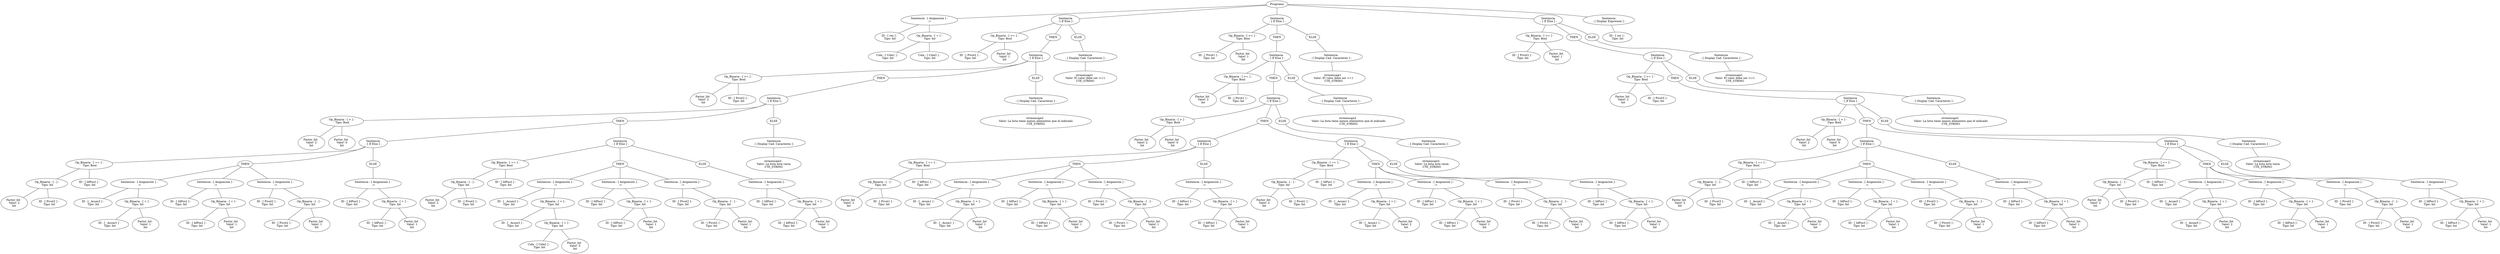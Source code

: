 graph G {nodo_programa[label="Programa"]
nodo_430003762[label="Sentencia - [ Asignacion ] -
 :="]
nodo_programa--nodo_430003762
nodo_1660199168[label=" ID - [ res ] - 
 Tipo: Int"]
nodo_430003762--nodo_1660199168
nodo_51859652[label=" Op_Binaria - [ + ] - 
 Tipo: Int"]
nodo_430003762--nodo_51859652
nodo_11062795071[label=" Cola - [ Cola1 ] - 
 Tipo: Int"]
nodo_51859652--nodo_11062795071
nodo_1248889278[label="Sentencia
 - [ If Else ] -"]
nodo_programa--nodo_1248889278
nodo_1288669324[label=" Op_Binaria - [ >= ] - 
 Tipo: Bool"]
nodo_1248889278--nodo_1288669324
nodo_1840279925[label=" ID - [ Pivot2 ] - 
 Tipo: Int"]
nodo_1288669324--nodo_1840279925
nodo_705372514[label="Factor_Int  
 Valor: 1 
Int"]
nodo_1288669324--nodo_705372514
nodo_12488892781[label="THEN"]
nodo_1248889278--nodo_12488892781
nodo_1693999332[label="Sentencia
 - [ If Else ] -"]
nodo_12488892781--nodo_1693999332
nodo_1422073631[label=" Op_Binaria - [ >= ] - 
 Tipo: Bool"]
nodo_1693999332--nodo_1422073631
nodo_974583595[label="Factor_Int  
 Valor: 2 
Int"]
nodo_1422073631--nodo_974583595
nodo_1231409466[label=" ID - [ Pivot2 ] - 
 Tipo: Int"]
nodo_1422073631--nodo_1231409466
nodo_16939993321[label="THEN"]
nodo_1693999332--nodo_16939993321
nodo_1857910706[label="Sentencia
 - [ If Else ] -"]
nodo_16939993321--nodo_1857910706
nodo_583710365[label=" Op_Binaria - [ > ] - 
 Tipo: Bool"]
nodo_1857910706--nodo_583710365
nodo_795386432[label="Factor_Int  
 Valor: 2 
Int"]
nodo_583710365--nodo_795386432
nodo_1214470806[label="Factor_Int  
 Valor: 0 
Int"]
nodo_583710365--nodo_1214470806
nodo_18579107061[label="THEN"]
nodo_1857910706--nodo_18579107061
nodo_1298576591[label="Sentencia
 - [ If Else ] -"]
nodo_18579107061--nodo_1298576591
nodo_988781984[label=" Op_Binaria - [ == ] - 
 Tipo: Bool"]
nodo_1298576591--nodo_988781984
nodo_1350521375[label=" Op_Binaria - [ - ] - 
 Tipo: Int"]
nodo_988781984--nodo_1350521375
nodo_43648364[label="Factor_Int  
 Valor: 2 
Int"]
nodo_1350521375--nodo_43648364
nodo_2049050940[label=" ID - [ Pivot2 ] - 
 Tipo: Int"]
nodo_1350521375--nodo_2049050940
nodo_1021745477[label=" ID - [ IdPos2 ] - 
 Tipo: Int"]
nodo_988781984--nodo_1021745477
nodo_12985765911[label="THEN"]
nodo_1298576591--nodo_12985765911
nodo_379833196[label="Sentencia - [ Asignacion ] -
 :="]
nodo_12985765911--nodo_379833196
nodo_1153441201[label=" ID - [ _Acum3 ] - 
 Tipo: Int"]
nodo_379833196--nodo_1153441201
nodo_784435196[label=" Op_Binaria - [ + ] - 
 Tipo: Int"]
nodo_379833196--nodo_784435196
nodo_644157392[label=" ID - [ _Acum3 ] - 
 Tipo: Int"]
nodo_784435196--nodo_644157392
nodo_85280259[label="Factor_Int  
 Valor: 1 
Int"]
nodo_784435196--nodo_85280259
nodo_781539547[label="Sentencia - [ Asignacion ] -
 :="]
nodo_12985765911--nodo_781539547
nodo_1786570029[label=" ID - [ IdPos2 ] - 
 Tipo: Int"]
nodo_781539547--nodo_1786570029
nodo_1210081785[label=" Op_Binaria - [ + ] - 
 Tipo: Int"]
nodo_781539547--nodo_1210081785
nodo_1177943202[label=" ID - [ IdPos2 ] - 
 Tipo: Int"]
nodo_1210081785--nodo_1177943202
nodo_1122117439[label="Factor_Int  
 Valor: 1 
Int"]
nodo_1210081785--nodo_1122117439
nodo_1337649091[label="Sentencia - [ Asignacion ] -
 :="]
nodo_12985765911--nodo_1337649091
nodo_81688676[label=" ID - [ Pivot2 ] - 
 Tipo: Int"]
nodo_1337649091--nodo_81688676
nodo_1843877041[label=" Op_Binaria - [ - ] - 
 Tipo: Int"]
nodo_1337649091--nodo_1843877041
nodo_1055874541[label=" ID - [ Pivot2 ] - 
 Tipo: Int"]
nodo_1843877041--nodo_1055874541
nodo_645083404[label="Factor_Int  
 Valor: 1 
Int"]
nodo_1843877041--nodo_645083404
nodo_12985765912[label="ELSE"]
nodo_1298576591--nodo_12985765912
nodo_1360617726[label="Sentencia - [ Asignacion ] -
 :="]
nodo_12985765912--nodo_1360617726
nodo_101508272[label=" ID - [ IdPos2 ] - 
 Tipo: Int"]
nodo_1360617726--nodo_101508272
nodo_1120453033[label=" Op_Binaria - [ + ] - 
 Tipo: Int"]
nodo_1360617726--nodo_1120453033
nodo_2097963949[label=" ID - [ IdPos2 ] - 
 Tipo: Int"]
nodo_1120453033--nodo_2097963949
nodo_1728635490[label="Factor_Int  
 Valor: 1 
Int"]
nodo_1120453033--nodo_1728635490
nodo_113288023[label="Sentencia
 - [ If Else ] -"]
nodo_18579107061--nodo_113288023
nodo_33685423[label=" Op_Binaria - [ == ] - 
 Tipo: Bool"]
nodo_113288023--nodo_33685423
nodo_470742345[label=" Op_Binaria - [ - ] - 
 Tipo: Int"]
nodo_33685423--nodo_470742345
nodo_1010110296[label="Factor_Int  
 Valor: 2 
Int"]
nodo_470742345--nodo_1010110296
nodo_1064098194[label=" ID - [ Pivot2 ] - 
 Tipo: Int"]
nodo_470742345--nodo_1064098194
nodo_840803671[label=" ID - [ IdPos2 ] - 
 Tipo: Int"]
nodo_33685423--nodo_840803671
nodo_1132880231[label="THEN"]
nodo_113288023--nodo_1132880231
nodo_1498589920[label="Sentencia - [ Asignacion ] -
 :="]
nodo_1132880231--nodo_1498589920
nodo_1292443997[label=" ID - [ _Acum3 ] - 
 Tipo: Int"]
nodo_1498589920--nodo_1292443997
nodo_351322407[label=" Op_Binaria - [ + ] - 
 Tipo: Int"]
nodo_1498589920--nodo_351322407
nodo_1268312563[label=" ID - [ _Acum3 ] - 
 Tipo: Int"]
nodo_351322407--nodo_1268312563
nodo_1771191491[label=" Op_Binaria - [ + ] - 
 Tipo: Int"]
nodo_351322407--nodo_1771191491
nodo_5091761981[label=" Cola - [ Cola2 ] - 
 Tipo: Int"]
nodo_1771191491--nodo_5091761981
nodo_122769354[label="Sentencia
 - [ If Else ] -"]
nodo_programa--nodo_122769354
nodo_56006068[label=" Op_Binaria - [ >= ] - 
 Tipo: Bool"]
nodo_122769354--nodo_56006068
nodo_289244416[label=" ID - [ Pivot1 ] - 
 Tipo: Int"]
nodo_56006068--nodo_289244416
nodo_493232549[label="Factor_Int  
 Valor: 1 
Int"]
nodo_56006068--nodo_493232549
nodo_1227693541[label="THEN"]
nodo_122769354--nodo_1227693541
nodo_272892636[label="Sentencia
 - [ If Else ] -"]
nodo_1227693541--nodo_272892636
nodo_663281237[label=" Op_Binaria - [ >= ] - 
 Tipo: Bool"]
nodo_272892636--nodo_663281237
nodo_1516263969[label="Factor_Int  
 Valor: 2 
Int"]
nodo_663281237--nodo_1516263969
nodo_1990669249[label=" ID - [ Pivot1 ] - 
 Tipo: Int"]
nodo_663281237--nodo_1990669249
nodo_2728926361[label="THEN"]
nodo_272892636--nodo_2728926361
nodo_1178967339[label="Sentencia
 - [ If Else ] -"]
nodo_2728926361--nodo_1178967339
nodo_668899776[label=" Op_Binaria - [ > ] - 
 Tipo: Bool"]
nodo_1178967339--nodo_668899776
nodo_2134339144[label="Factor_Int  
 Valor: 2 
Int"]
nodo_668899776--nodo_2134339144
nodo_817984340[label="Factor_Int  
 Valor: 0 
Int"]
nodo_668899776--nodo_817984340
nodo_11789673391[label="THEN"]
nodo_1178967339--nodo_11789673391
nodo_1510415522[label="Sentencia
 - [ If Else ] -"]
nodo_11789673391--nodo_1510415522
nodo_155492027[label=" Op_Binaria - [ == ] - 
 Tipo: Bool"]
nodo_1510415522--nodo_155492027
nodo_1296430325[label=" Op_Binaria - [ - ] - 
 Tipo: Int"]
nodo_155492027--nodo_1296430325
nodo_1982166490[label="Factor_Int  
 Valor: 2 
Int"]
nodo_1296430325--nodo_1982166490
nodo_346396080[label=" ID - [ Pivot1 ] - 
 Tipo: Int"]
nodo_1296430325--nodo_346396080
nodo_960061657[label=" ID - [ IdPos1 ] - 
 Tipo: Int"]
nodo_155492027--nodo_960061657
nodo_15104155221[label="THEN"]
nodo_1510415522--nodo_15104155221
nodo_1538906455[label="Sentencia - [ Asignacion ] -
 :="]
nodo_15104155221--nodo_1538906455
nodo_108002399[label=" ID - [ _Acum1 ] - 
 Tipo: Int"]
nodo_1538906455--nodo_108002399
nodo_1046470967[label=" Op_Binaria - [ + ] - 
 Tipo: Int"]
nodo_1538906455--nodo_1046470967
nodo_1284665741[label=" ID - [ _Acum1 ] - 
 Tipo: Int"]
nodo_1046470967--nodo_1284665741
nodo_1066868456[label="Factor_Int  
 Valor: 1 
Int"]
nodo_1046470967--nodo_1066868456
nodo_1500805673[label="Sentencia - [ Asignacion ] -
 :="]
nodo_15104155221--nodo_1500805673
nodo_545323100[label=" ID - [ IdPos1 ] - 
 Tipo: Int"]
nodo_1500805673--nodo_545323100
nodo_1628959522[label=" Op_Binaria - [ + ] - 
 Tipo: Int"]
nodo_1500805673--nodo_1628959522
nodo_1045883028[label=" ID - [ IdPos1 ] - 
 Tipo: Int"]
nodo_1628959522--nodo_1045883028
nodo_1141467205[label="Factor_Int  
 Valor: 1 
Int"]
nodo_1628959522--nodo_1141467205
nodo_1668037248[label="Sentencia - [ Asignacion ] -
 :="]
nodo_15104155221--nodo_1668037248
nodo_1035754284[label=" ID - [ Pivot1 ] - 
 Tipo: Int"]
nodo_1668037248--nodo_1035754284
nodo_883361351[label=" Op_Binaria - [ - ] - 
 Tipo: Int"]
nodo_1668037248--nodo_883361351
nodo_1004735446[label=" ID - [ Pivot1 ] - 
 Tipo: Int"]
nodo_883361351--nodo_1004735446
nodo_962170384[label="Factor_Int  
 Valor: 1 
Int"]
nodo_883361351--nodo_962170384
nodo_15104155222[label="ELSE"]
nodo_1510415522--nodo_15104155222
nodo_1726207788[label="Sentencia - [ Asignacion ] -
 :="]
nodo_15104155222--nodo_1726207788
nodo_1786405001[label=" ID - [ IdPos1 ] - 
 Tipo: Int"]
nodo_1726207788--nodo_1786405001
nodo_1239710635[label=" Op_Binaria - [ + ] - 
 Tipo: Int"]
nodo_1726207788--nodo_1239710635
nodo_1010320777[label=" ID - [ IdPos1 ] - 
 Tipo: Int"]
nodo_1239710635--nodo_1010320777
nodo_1150988181[label="Factor_Int  
 Valor: 1 
Int"]
nodo_1239710635--nodo_1150988181
nodo_2111693223[label="Sentencia
 - [ If Else ] -"]
nodo_11789673391--nodo_2111693223
nodo_386851988[label=" Op_Binaria - [ == ] - 
 Tipo: Bool"]
nodo_2111693223--nodo_386851988
nodo_1776615409[label=" Op_Binaria - [ - ] - 
 Tipo: Int"]
nodo_386851988--nodo_1776615409
nodo_2014511967[label="Factor_Int  
 Valor: 2 
Int"]
nodo_1776615409--nodo_2014511967
nodo_1792087331[label=" ID - [ Pivot1 ] - 
 Tipo: Int"]
nodo_1776615409--nodo_1792087331
nodo_177956521[label=" ID - [ IdPos1 ] - 
 Tipo: Int"]
nodo_386851988--nodo_177956521
nodo_21116932231[label="THEN"]
nodo_2111693223--nodo_21116932231
nodo_1145969532[label="Sentencia - [ Asignacion ] -
 :="]
nodo_21116932231--nodo_1145969532
nodo_606593361[label=" ID - [ _Acum1 ] - 
 Tipo: Int"]
nodo_1145969532--nodo_606593361
nodo_1178439931[label=" Op_Binaria - [ + ] - 
 Tipo: Int"]
nodo_1145969532--nodo_1178439931
nodo_398596283[label=" ID - [ _Acum1 ] - 
 Tipo: Int"]
nodo_1178439931--nodo_398596283
nodo_487931714[label="Factor_Int  
 Valor: 2 
Int"]
nodo_1178439931--nodo_487931714
nodo_593720516[label="Sentencia - [ Asignacion ] -
 :="]
nodo_21116932231--nodo_593720516
nodo_945108112[label=" ID - [ IdPos1 ] - 
 Tipo: Int"]
nodo_593720516--nodo_945108112
nodo_306561321[label=" Op_Binaria - [ + ] - 
 Tipo: Int"]
nodo_593720516--nodo_306561321
nodo_356848666[label=" ID - [ IdPos1 ] - 
 Tipo: Int"]
nodo_306561321--nodo_356848666
nodo_767072034[label="Factor_Int  
 Valor: 1 
Int"]
nodo_306561321--nodo_767072034
nodo_1020839857[label="Sentencia - [ Asignacion ] -
 :="]
nodo_21116932231--nodo_1020839857
nodo_2622858[label=" ID - [ Pivot1 ] - 
 Tipo: Int"]
nodo_1020839857--nodo_2622858
nodo_1030763601[label=" Op_Binaria - [ - ] - 
 Tipo: Int"]
nodo_1020839857--nodo_1030763601
nodo_1410905434[label=" ID - [ Pivot1 ] - 
 Tipo: Int"]
nodo_1030763601--nodo_1410905434
nodo_772216103[label="Factor_Int  
 Valor: 1 
Int"]
nodo_1030763601--nodo_772216103
nodo_21116932232[label="ELSE"]
nodo_2111693223--nodo_21116932232
nodo_1858294072[label="Sentencia - [ Asignacion ] -
 :="]
nodo_21116932232--nodo_1858294072
nodo_1387082253[label=" ID - [ IdPos1 ] - 
 Tipo: Int"]
nodo_1858294072--nodo_1387082253
nodo_1133444967[label=" Op_Binaria - [ + ] - 
 Tipo: Int"]
nodo_1858294072--nodo_1133444967
nodo_1438020636[label=" ID - [ IdPos1 ] - 
 Tipo: Int"]
nodo_1133444967--nodo_1438020636
nodo_562607363[label="Factor_Int  
 Valor: 1 
Int"]
nodo_1133444967--nodo_562607363
nodo_11789673392[label="ELSE"]
nodo_1178967339--nodo_11789673392
nodo_437175909[label="Sentencia
 - [ Display Cad. Caracteres ] -"]
nodo_11789673392--nodo_437175909
nodo_776959876[label="strmensaje3  
 Valor: La lista esta vacia 
CTE_STRING"]
nodo_437175909--nodo_776959876
nodo_2728926362[label="ELSE"]
nodo_272892636--nodo_2728926362
nodo_1212149957[label="Sentencia
 - [ Display Cad. Caracteres ] -"]
nodo_2728926362--nodo_1212149957
nodo_754676844[label="strmensaje2  
 Valor: La lista tiene menos elementos que el indicado 
CTE_STRING"]
nodo_1212149957--nodo_754676844
nodo_1227693542[label="ELSE"]
nodo_122769354--nodo_1227693542
nodo_1084928632[label="Sentencia
 - [ Display Cad. Caracteres ] -"]
nodo_1227693542--nodo_1084928632
nodo_353111742[label="strmensaje1  
 Valor: El valor debe ser >=1 
CTE_STRING"]
nodo_1084928632--nodo_353111742
nodo_1731283769[label="Factor_Int  
 Valor: 5 
Int"]
nodo_1771191491--nodo_1731283769
nodo_570588418[label="Sentencia - [ Asignacion ] -
 :="]
nodo_1132880231--nodo_570588418
nodo_1429026106[label=" ID - [ IdPos2 ] - 
 Tipo: Int"]
nodo_570588418--nodo_1429026106
nodo_1082225813[label=" Op_Binaria - [ + ] - 
 Tipo: Int"]
nodo_570588418--nodo_1082225813
nodo_890104773[label=" ID - [ IdPos2 ] - 
 Tipo: Int"]
nodo_1082225813--nodo_890104773
nodo_81160715[label="Factor_Int  
 Valor: 1 
Int"]
nodo_1082225813--nodo_81160715
nodo_946735950[label="Sentencia - [ Asignacion ] -
 :="]
nodo_1132880231--nodo_946735950
nodo_1937831178[label=" ID - [ Pivot2 ] - 
 Tipo: Int"]
nodo_946735950--nodo_1937831178
nodo_696875900[label=" Op_Binaria - [ - ] - 
 Tipo: Int"]
nodo_946735950--nodo_696875900
nodo_515431028[label=" ID - [ Pivot2 ] - 
 Tipo: Int"]
nodo_696875900--nodo_515431028
nodo_1455724182[label="Factor_Int  
 Valor: 1 
Int"]
nodo_696875900--nodo_1455724182
nodo_1132880232[label="ELSE"]
nodo_113288023--nodo_1132880232
nodo_572002785[label="Sentencia - [ Asignacion ] -
 :="]
nodo_1132880232--nodo_572002785
nodo_1084804165[label=" ID - [ IdPos2 ] - 
 Tipo: Int"]
nodo_572002785--nodo_1084804165
nodo_404477278[label=" Op_Binaria - [ + ] - 
 Tipo: Int"]
nodo_572002785--nodo_404477278
nodo_1780060397[label=" ID - [ IdPos2 ] - 
 Tipo: Int"]
nodo_404477278--nodo_1780060397
nodo_149685078[label="Factor_Int  
 Valor: 1 
Int"]
nodo_404477278--nodo_149685078
nodo_18579107062[label="ELSE"]
nodo_1857910706--nodo_18579107062
nodo_236993770[label="Sentencia
 - [ Display Cad. Caracteres ] -"]
nodo_18579107062--nodo_236993770
nodo_1222097237[label="strmensaje3  
 Valor: La lista esta vacia 
CTE_STRING"]
nodo_236993770--nodo_1222097237
nodo_16939993322[label="ELSE"]
nodo_1693999332--nodo_16939993322
nodo_1852819034[label="Sentencia
 - [ Display Cad. Caracteres ] -"]
nodo_16939993322--nodo_1852819034
nodo_108109426[label="strmensaje2  
 Valor: La lista tiene menos elementos que el indicado 
CTE_STRING"]
nodo_1852819034--nodo_108109426
nodo_12488892782[label="ELSE"]
nodo_1248889278--nodo_12488892782
nodo_154744122[label="Sentencia
 - [ Display Cad. Caracteres ] -"]
nodo_12488892782--nodo_154744122
nodo_2085693529[label="strmensaje1  
 Valor: El valor debe ser >=1 
CTE_STRING"]
nodo_154744122--nodo_2085693529
nodo_606198471[label=" Cola - [ Cola3 ] - 
 Tipo: Int"]
nodo_51859652--nodo_606198471
nodo_1822194847[label="Sentencia
 - [ If Else ] -"]
nodo_programa--nodo_1822194847
nodo_1721040240[label=" Op_Binaria - [ >= ] - 
 Tipo: Bool"]
nodo_1822194847--nodo_1721040240
nodo_642028669[label=" ID - [ Pivot3 ] - 
 Tipo: Int"]
nodo_1721040240--nodo_642028669
nodo_1394766604[label="Factor_Int  
 Valor: 1 
Int"]
nodo_1721040240--nodo_1394766604
nodo_18221948471[label="THEN"]
nodo_1822194847--nodo_18221948471
nodo_1557501299[label="Sentencia
 - [ If Else ] -"]
nodo_18221948471--nodo_1557501299
nodo_501980388[label=" Op_Binaria - [ >= ] - 
 Tipo: Bool"]
nodo_1557501299--nodo_501980388
nodo_529400920[label="Factor_Int  
 Valor: 2 
Int"]
nodo_501980388--nodo_529400920
nodo_1609875126[label=" ID - [ Pivot3 ] - 
 Tipo: Int"]
nodo_501980388--nodo_1609875126
nodo_15575012991[label="THEN"]
nodo_1557501299--nodo_15575012991
nodo_796575286[label="Sentencia
 - [ If Else ] -"]
nodo_15575012991--nodo_796575286
nodo_1849123713[label=" Op_Binaria - [ > ] - 
 Tipo: Bool"]
nodo_796575286--nodo_1849123713
nodo_24385243[label="Factor_Int  
 Valor: 2 
Int"]
nodo_1849123713--nodo_24385243
nodo_2072975693[label="Factor_Int  
 Valor: 0 
Int"]
nodo_1849123713--nodo_2072975693
nodo_7965752861[label="THEN"]
nodo_796575286--nodo_7965752861
nodo_45955964[label="Sentencia
 - [ If Else ] -"]
nodo_7965752861--nodo_45955964
nodo_1472424897[label=" Op_Binaria - [ == ] - 
 Tipo: Bool"]
nodo_45955964--nodo_1472424897
nodo_1990229292[label=" Op_Binaria - [ - ] - 
 Tipo: Int"]
nodo_1472424897--nodo_1990229292
nodo_1969637316[label="Factor_Int  
 Valor: 2 
Int"]
nodo_1990229292--nodo_1969637316
nodo_510387407[label=" ID - [ Pivot3 ] - 
 Tipo: Int"]
nodo_1990229292--nodo_510387407
nodo_1379535264[label=" ID - [ IdPos3 ] - 
 Tipo: Int"]
nodo_1472424897--nodo_1379535264
nodo_459559641[label="THEN"]
nodo_45955964--nodo_459559641
nodo_654727126[label="Sentencia - [ Asignacion ] -
 :="]
nodo_459559641--nodo_654727126
nodo_1620667541[label=" ID - [ _Acum5 ] - 
 Tipo: Int"]
nodo_654727126--nodo_1620667541
nodo_555065813[label=" Op_Binaria - [ + ] - 
 Tipo: Int"]
nodo_654727126--nodo_555065813
nodo_601938782[label=" ID - [ _Acum5 ] - 
 Tipo: Int"]
nodo_555065813--nodo_601938782
nodo_745906135[label="Factor_Int  
 Valor: 1 
Int"]
nodo_555065813--nodo_745906135
nodo_911052819[label="Sentencia - [ Asignacion ] -
 :="]
nodo_459559641--nodo_911052819
nodo_496746379[label=" ID - [ IdPos3 ] - 
 Tipo: Int"]
nodo_911052819--nodo_496746379
nodo_286047972[label=" Op_Binaria - [ + ] - 
 Tipo: Int"]
nodo_911052819--nodo_286047972
nodo_882093488[label=" ID - [ IdPos3 ] - 
 Tipo: Int"]
nodo_286047972--nodo_882093488
nodo_1854176825[label="Factor_Int  
 Valor: 1 
Int"]
nodo_286047972--nodo_1854176825
nodo_782496645[label="Sentencia - [ Asignacion ] -
 :="]
nodo_459559641--nodo_782496645
nodo_1512870699[label=" ID - [ Pivot3 ] - 
 Tipo: Int"]
nodo_782496645--nodo_1512870699
nodo_1945848819[label=" Op_Binaria - [ - ] - 
 Tipo: Int"]
nodo_782496645--nodo_1945848819
nodo_1053001219[label=" ID - [ Pivot3 ] - 
 Tipo: Int"]
nodo_1945848819--nodo_1053001219
nodo_265119109[label="Factor_Int  
 Valor: 1 
Int"]
nodo_1945848819--nodo_265119109
nodo_459559642[label="ELSE"]
nodo_45955964--nodo_459559642
nodo_826677916[label="Sentencia - [ Asignacion ] -
 :="]
nodo_459559642--nodo_826677916
nodo_407595924[label=" ID - [ IdPos3 ] - 
 Tipo: Int"]
nodo_826677916--nodo_407595924
nodo_983176448[label=" Op_Binaria - [ + ] - 
 Tipo: Int"]
nodo_826677916--nodo_983176448
nodo_1579134619[label=" ID - [ IdPos3 ] - 
 Tipo: Int"]
nodo_983176448--nodo_1579134619
nodo_1603067198[label="Factor_Int  
 Valor: 1 
Int"]
nodo_983176448--nodo_1603067198
nodo_475536016[label="Sentencia
 - [ If Else ] -"]
nodo_7965752861--nodo_475536016
nodo_1979727374[label=" Op_Binaria - [ == ] - 
 Tipo: Bool"]
nodo_475536016--nodo_1979727374
nodo_1430793507[label=" Op_Binaria - [ - ] - 
 Tipo: Int"]
nodo_1979727374--nodo_1430793507
nodo_1821667225[label="Factor_Int  
 Valor: 2 
Int"]
nodo_1430793507--nodo_1821667225
nodo_818177025[label=" ID - [ Pivot3 ] - 
 Tipo: Int"]
nodo_1430793507--nodo_818177025
nodo_1195629657[label=" ID - [ IdPos3 ] - 
 Tipo: Int"]
nodo_1979727374--nodo_1195629657
nodo_4755360161[label="THEN"]
nodo_475536016--nodo_4755360161
nodo_1400291495[label="Sentencia - [ Asignacion ] -
 :="]
nodo_4755360161--nodo_1400291495
nodo_483493367[label=" ID - [ _Acum5 ] - 
 Tipo: Int"]
nodo_1400291495--nodo_483493367
nodo_254152192[label=" Op_Binaria - [ + ] - 
 Tipo: Int"]
nodo_1400291495--nodo_254152192
nodo_1457437353[label=" ID - [ _Acum5 ] - 
 Tipo: Int"]
nodo_254152192--nodo_1457437353
nodo_1425660606[label="Factor_Int  
 Valor: 2 
Int"]
nodo_254152192--nodo_1425660606
nodo_860371757[label="Sentencia - [ Asignacion ] -
 :="]
nodo_4755360161--nodo_860371757
nodo_589753998[label=" ID - [ IdPos3 ] - 
 Tipo: Int"]
nodo_860371757--nodo_589753998
nodo_474985188[label=" Op_Binaria - [ + ] - 
 Tipo: Int"]
nodo_860371757--nodo_474985188
nodo_1072121910[label=" ID - [ IdPos3 ] - 
 Tipo: Int"]
nodo_474985188--nodo_1072121910
nodo_1300536756[label="Factor_Int  
 Valor: 1 
Int"]
nodo_474985188--nodo_1300536756
nodo_1505908756[label="Sentencia - [ Asignacion ] -
 :="]
nodo_4755360161--nodo_1505908756
nodo_947591514[label=" ID - [ Pivot3 ] - 
 Tipo: Int"]
nodo_1505908756--nodo_947591514
nodo_1029193883[label=" Op_Binaria - [ - ] - 
 Tipo: Int"]
nodo_1505908756--nodo_1029193883
nodo_1415054265[label=" ID - [ Pivot3 ] - 
 Tipo: Int"]
nodo_1029193883--nodo_1415054265
nodo_521266142[label="Factor_Int  
 Valor: 1 
Int"]
nodo_1029193883--nodo_521266142
nodo_4755360162[label="ELSE"]
nodo_475536016--nodo_4755360162
nodo_2134935727[label="Sentencia - [ Asignacion ] -
 :="]
nodo_4755360162--nodo_2134935727
nodo_6505284[label=" ID - [ IdPos3 ] - 
 Tipo: Int"]
nodo_2134935727--nodo_6505284
nodo_338873658[label=" Op_Binaria - [ + ] - 
 Tipo: Int"]
nodo_2134935727--nodo_338873658
nodo_70112113[label=" ID - [ IdPos3 ] - 
 Tipo: Int"]
nodo_338873658--nodo_70112113
nodo_2136155819[label="Factor_Int  
 Valor: 1 
Int"]
nodo_338873658--nodo_2136155819
nodo_7965752862[label="ELSE"]
nodo_796575286--nodo_7965752862
nodo_1697657702[label="Sentencia
 - [ Display Cad. Caracteres ] -"]
nodo_7965752862--nodo_1697657702
nodo_1743354343[label="strmensaje3  
 Valor: La lista esta vacia 
CTE_STRING"]
nodo_1697657702--nodo_1743354343
nodo_15575012992[label="ELSE"]
nodo_1557501299--nodo_15575012992
nodo_221612080[label="Sentencia
 - [ Display Cad. Caracteres ] -"]
nodo_15575012992--nodo_221612080
nodo_1807057219[label="strmensaje2  
 Valor: La lista tiene menos elementos que el indicado 
CTE_STRING"]
nodo_221612080--nodo_1807057219
nodo_18221948472[label="ELSE"]
nodo_1822194847--nodo_18221948472
nodo_268051536[label="Sentencia
 - [ Display Cad. Caracteres ] -"]
nodo_18221948472--nodo_268051536
nodo_594563593[label="strmensaje1  
 Valor: El valor debe ser >=1 
CTE_STRING"]
nodo_268051536--nodo_594563593
nodo_1701315233[label="Sentencia
 - [ Display Expresion ] -"]
nodo_programa--nodo_1701315233
nodo_953828613[label=" ID - [ res ] - 
 Tipo: Int"]
nodo_1701315233--nodo_953828613
}

